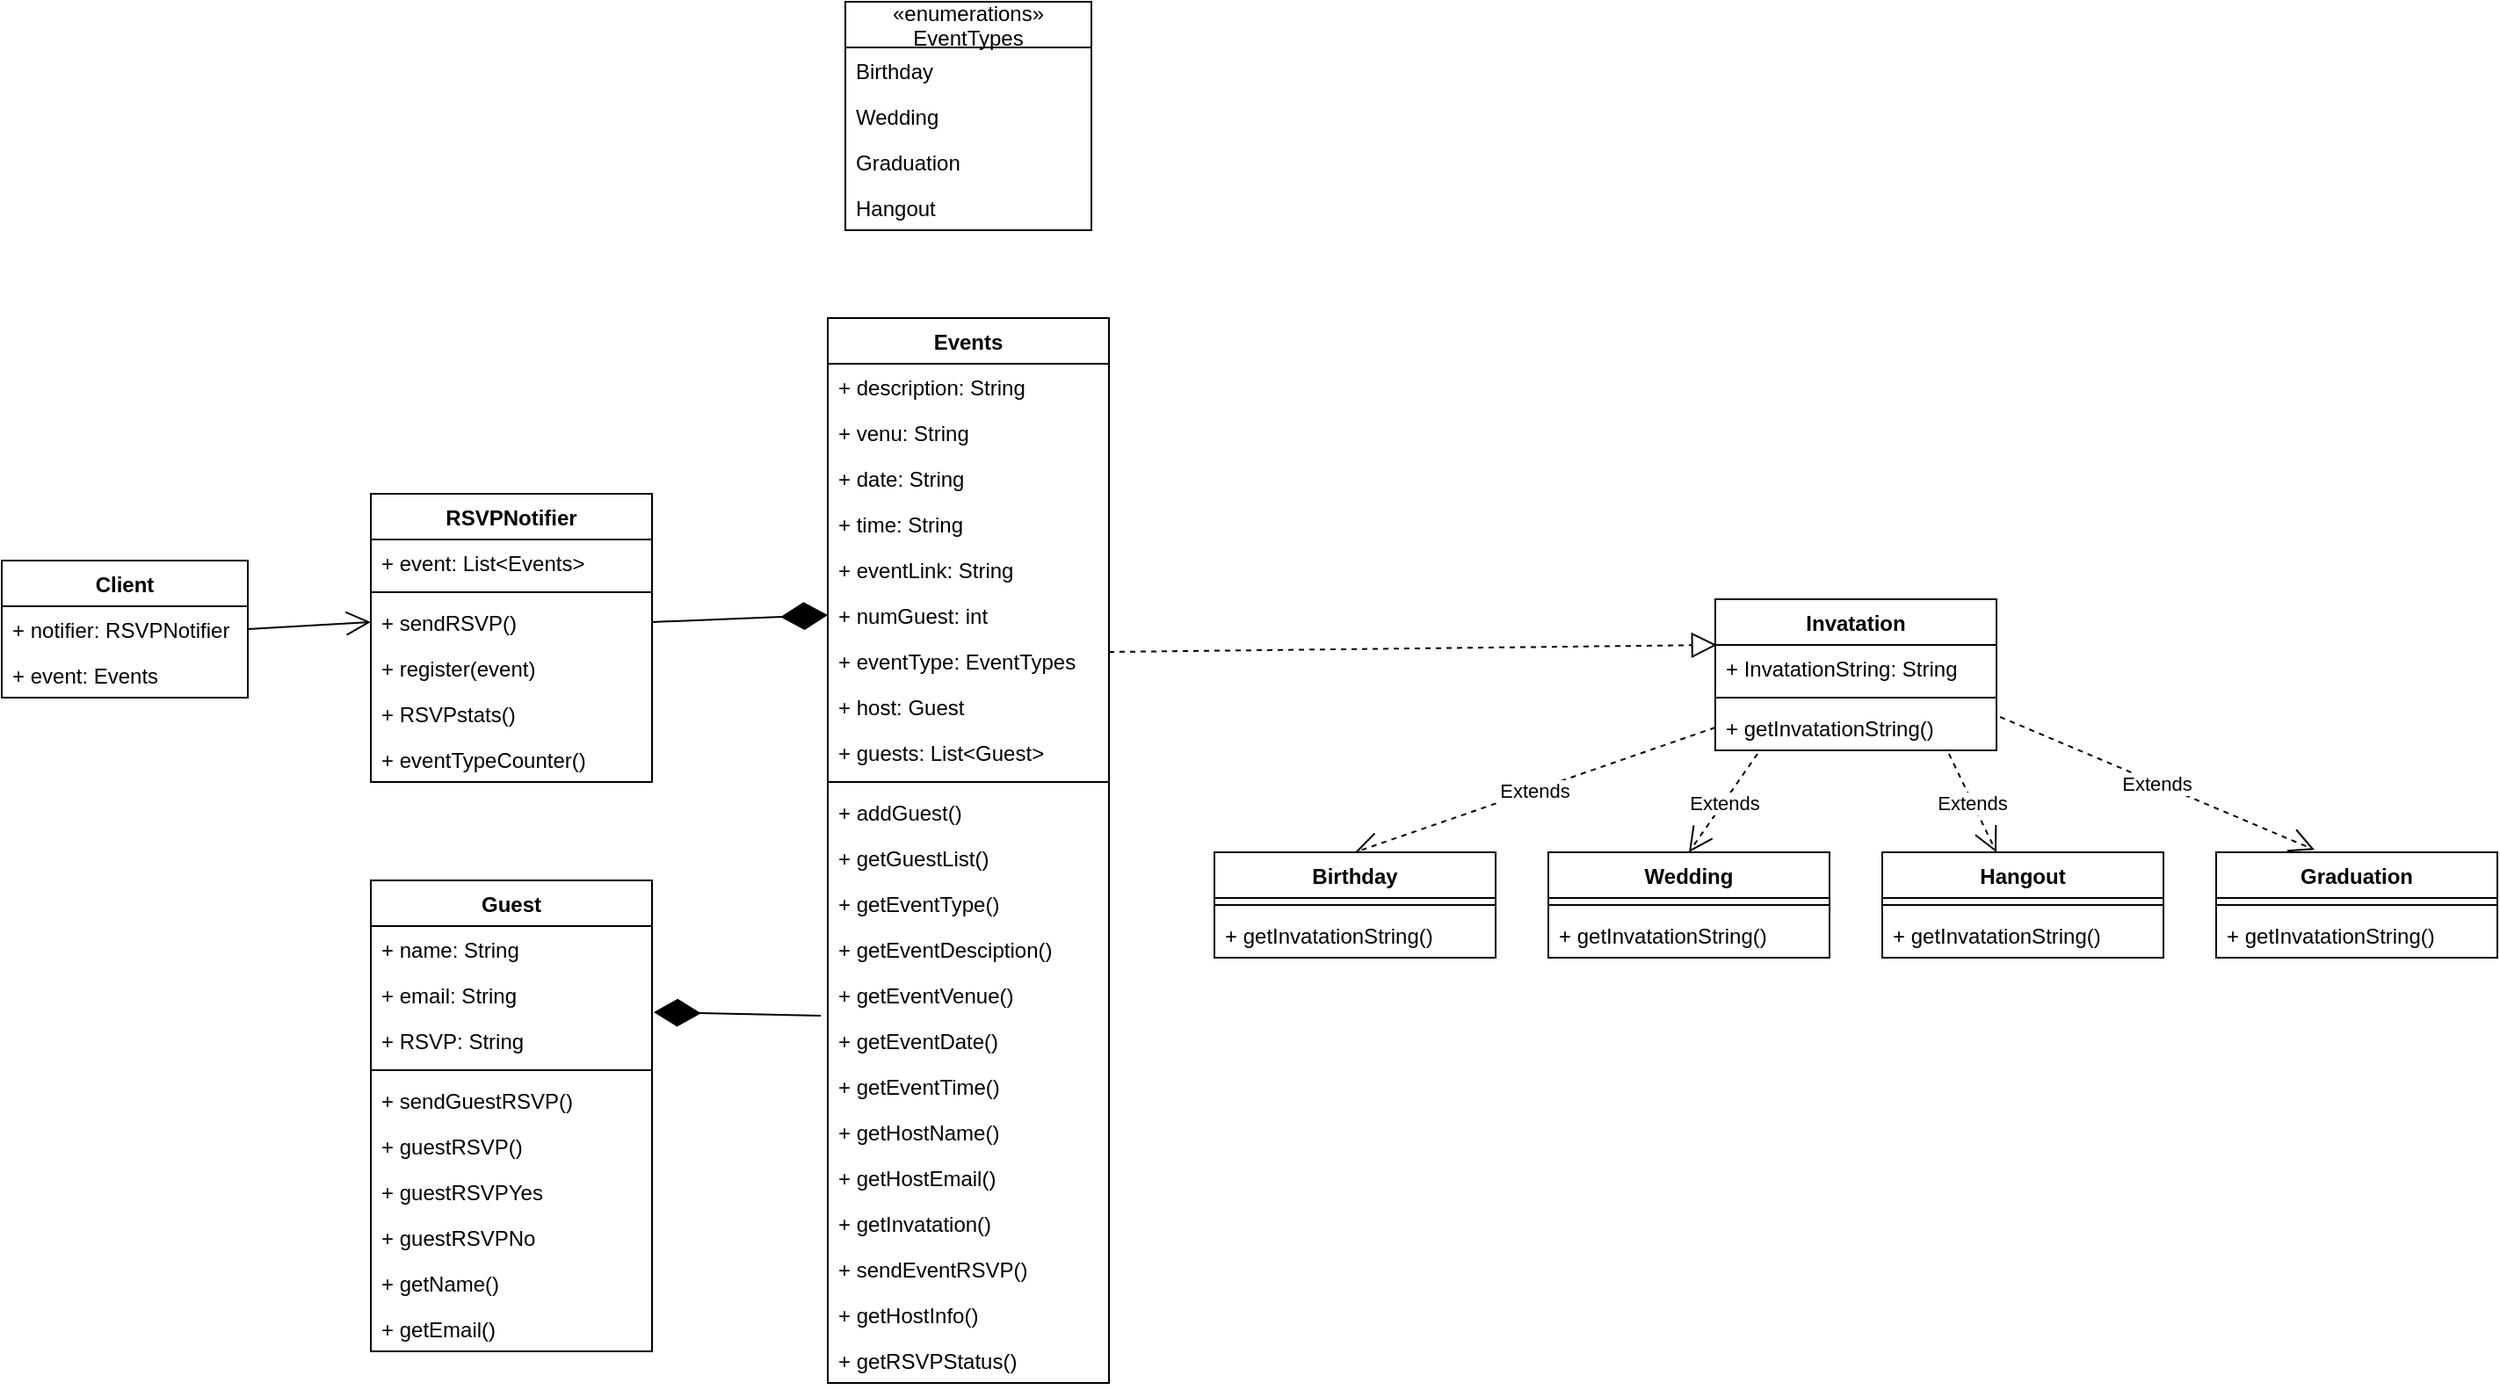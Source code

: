 <mxfile version="13.7.7" type="device"><diagram id="n76bNzCy4CvKaslNPOGh" name="Page-1"><mxGraphModel dx="1426" dy="707" grid="1" gridSize="10" guides="1" tooltips="1" connect="1" arrows="1" fold="1" page="1" pageScale="1" pageWidth="850" pageHeight="1100" math="0" shadow="0"><root><mxCell id="0"/><mxCell id="1" parent="0"/><mxCell id="qUTj6CMBbtaSkT5nJexN-10" value="Events" style="swimlane;fontStyle=1;align=center;verticalAlign=top;childLayout=stackLayout;horizontal=1;startSize=26;horizontalStack=0;resizeParent=1;resizeParentMax=0;resizeLast=0;collapsible=1;marginBottom=0;" parent="1" vertex="1"><mxGeometry x="480" y="240" width="160" height="606" as="geometry"/></mxCell><mxCell id="qUTj6CMBbtaSkT5nJexN-11" value="+ description: String" style="text;strokeColor=none;fillColor=none;align=left;verticalAlign=top;spacingLeft=4;spacingRight=4;overflow=hidden;rotatable=0;points=[[0,0.5],[1,0.5]];portConstraint=eastwest;" parent="qUTj6CMBbtaSkT5nJexN-10" vertex="1"><mxGeometry y="26" width="160" height="26" as="geometry"/></mxCell><mxCell id="qUTj6CMBbtaSkT5nJexN-14" value="+ venu: String" style="text;strokeColor=none;fillColor=none;align=left;verticalAlign=top;spacingLeft=4;spacingRight=4;overflow=hidden;rotatable=0;points=[[0,0.5],[1,0.5]];portConstraint=eastwest;" parent="qUTj6CMBbtaSkT5nJexN-10" vertex="1"><mxGeometry y="52" width="160" height="26" as="geometry"/></mxCell><mxCell id="qUTj6CMBbtaSkT5nJexN-18" value="+ date: String" style="text;strokeColor=none;fillColor=none;align=left;verticalAlign=top;spacingLeft=4;spacingRight=4;overflow=hidden;rotatable=0;points=[[0,0.5],[1,0.5]];portConstraint=eastwest;" parent="qUTj6CMBbtaSkT5nJexN-10" vertex="1"><mxGeometry y="78" width="160" height="26" as="geometry"/></mxCell><mxCell id="qUTj6CMBbtaSkT5nJexN-16" value="+ time: String" style="text;strokeColor=none;fillColor=none;align=left;verticalAlign=top;spacingLeft=4;spacingRight=4;overflow=hidden;rotatable=0;points=[[0,0.5],[1,0.5]];portConstraint=eastwest;" parent="qUTj6CMBbtaSkT5nJexN-10" vertex="1"><mxGeometry y="104" width="160" height="26" as="geometry"/></mxCell><mxCell id="qUTj6CMBbtaSkT5nJexN-19" value="+ eventLink: String" style="text;strokeColor=none;fillColor=none;align=left;verticalAlign=top;spacingLeft=4;spacingRight=4;overflow=hidden;rotatable=0;points=[[0,0.5],[1,0.5]];portConstraint=eastwest;" parent="qUTj6CMBbtaSkT5nJexN-10" vertex="1"><mxGeometry y="130" width="160" height="26" as="geometry"/></mxCell><mxCell id="qUTj6CMBbtaSkT5nJexN-17" value="+ numGuest: int" style="text;strokeColor=none;fillColor=none;align=left;verticalAlign=top;spacingLeft=4;spacingRight=4;overflow=hidden;rotatable=0;points=[[0,0.5],[1,0.5]];portConstraint=eastwest;" parent="qUTj6CMBbtaSkT5nJexN-10" vertex="1"><mxGeometry y="156" width="160" height="26" as="geometry"/></mxCell><mxCell id="qUTj6CMBbtaSkT5nJexN-15" value="+ eventType: EventTypes" style="text;strokeColor=none;fillColor=none;align=left;verticalAlign=top;spacingLeft=4;spacingRight=4;overflow=hidden;rotatable=0;points=[[0,0.5],[1,0.5]];portConstraint=eastwest;" parent="qUTj6CMBbtaSkT5nJexN-10" vertex="1"><mxGeometry y="182" width="160" height="26" as="geometry"/></mxCell><mxCell id="qUTj6CMBbtaSkT5nJexN-21" value="+ host: Guest" style="text;strokeColor=none;fillColor=none;align=left;verticalAlign=top;spacingLeft=4;spacingRight=4;overflow=hidden;rotatable=0;points=[[0,0.5],[1,0.5]];portConstraint=eastwest;" parent="qUTj6CMBbtaSkT5nJexN-10" vertex="1"><mxGeometry y="208" width="160" height="26" as="geometry"/></mxCell><mxCell id="qUTj6CMBbtaSkT5nJexN-22" value="+ guests: List&lt;Guest&gt;" style="text;strokeColor=none;fillColor=none;align=left;verticalAlign=top;spacingLeft=4;spacingRight=4;overflow=hidden;rotatable=0;points=[[0,0.5],[1,0.5]];portConstraint=eastwest;" parent="qUTj6CMBbtaSkT5nJexN-10" vertex="1"><mxGeometry y="234" width="160" height="26" as="geometry"/></mxCell><mxCell id="qUTj6CMBbtaSkT5nJexN-12" value="" style="line;strokeWidth=1;fillColor=none;align=left;verticalAlign=middle;spacingTop=-1;spacingLeft=3;spacingRight=3;rotatable=0;labelPosition=right;points=[];portConstraint=eastwest;" parent="qUTj6CMBbtaSkT5nJexN-10" vertex="1"><mxGeometry y="260" width="160" height="8" as="geometry"/></mxCell><mxCell id="OKzucAHMiXm3F-Tn6hiY-34" value="+ addGuest()" style="text;strokeColor=none;fillColor=none;align=left;verticalAlign=top;spacingLeft=4;spacingRight=4;overflow=hidden;rotatable=0;points=[[0,0.5],[1,0.5]];portConstraint=eastwest;" vertex="1" parent="qUTj6CMBbtaSkT5nJexN-10"><mxGeometry y="268" width="160" height="26" as="geometry"/></mxCell><mxCell id="OKzucAHMiXm3F-Tn6hiY-36" value="+ getGuestList()" style="text;strokeColor=none;fillColor=none;align=left;verticalAlign=top;spacingLeft=4;spacingRight=4;overflow=hidden;rotatable=0;points=[[0,0.5],[1,0.5]];portConstraint=eastwest;" vertex="1" parent="qUTj6CMBbtaSkT5nJexN-10"><mxGeometry y="294" width="160" height="26" as="geometry"/></mxCell><mxCell id="OKzucAHMiXm3F-Tn6hiY-38" value="+ getEventType()" style="text;strokeColor=none;fillColor=none;align=left;verticalAlign=top;spacingLeft=4;spacingRight=4;overflow=hidden;rotatable=0;points=[[0,0.5],[1,0.5]];portConstraint=eastwest;" vertex="1" parent="qUTj6CMBbtaSkT5nJexN-10"><mxGeometry y="320" width="160" height="26" as="geometry"/></mxCell><mxCell id="OKzucAHMiXm3F-Tn6hiY-37" value="+ getEventDesciption()" style="text;strokeColor=none;fillColor=none;align=left;verticalAlign=top;spacingLeft=4;spacingRight=4;overflow=hidden;rotatable=0;points=[[0,0.5],[1,0.5]];portConstraint=eastwest;" vertex="1" parent="qUTj6CMBbtaSkT5nJexN-10"><mxGeometry y="346" width="160" height="26" as="geometry"/></mxCell><mxCell id="OKzucAHMiXm3F-Tn6hiY-35" value="+ getEventVenue()" style="text;strokeColor=none;fillColor=none;align=left;verticalAlign=top;spacingLeft=4;spacingRight=4;overflow=hidden;rotatable=0;points=[[0,0.5],[1,0.5]];portConstraint=eastwest;" vertex="1" parent="qUTj6CMBbtaSkT5nJexN-10"><mxGeometry y="372" width="160" height="26" as="geometry"/></mxCell><mxCell id="OKzucAHMiXm3F-Tn6hiY-39" value="+ getEventDate()" style="text;strokeColor=none;fillColor=none;align=left;verticalAlign=top;spacingLeft=4;spacingRight=4;overflow=hidden;rotatable=0;points=[[0,0.5],[1,0.5]];portConstraint=eastwest;" vertex="1" parent="qUTj6CMBbtaSkT5nJexN-10"><mxGeometry y="398" width="160" height="26" as="geometry"/></mxCell><mxCell id="OKzucAHMiXm3F-Tn6hiY-40" value="+ getEventTime()" style="text;strokeColor=none;fillColor=none;align=left;verticalAlign=top;spacingLeft=4;spacingRight=4;overflow=hidden;rotatable=0;points=[[0,0.5],[1,0.5]];portConstraint=eastwest;" vertex="1" parent="qUTj6CMBbtaSkT5nJexN-10"><mxGeometry y="424" width="160" height="26" as="geometry"/></mxCell><mxCell id="qUTj6CMBbtaSkT5nJexN-13" value="+ getHostName()" style="text;strokeColor=none;fillColor=none;align=left;verticalAlign=top;spacingLeft=4;spacingRight=4;overflow=hidden;rotatable=0;points=[[0,0.5],[1,0.5]];portConstraint=eastwest;" parent="qUTj6CMBbtaSkT5nJexN-10" vertex="1"><mxGeometry y="450" width="160" height="26" as="geometry"/></mxCell><mxCell id="OKzucAHMiXm3F-Tn6hiY-41" value="+ getHostEmail()" style="text;strokeColor=none;fillColor=none;align=left;verticalAlign=top;spacingLeft=4;spacingRight=4;overflow=hidden;rotatable=0;points=[[0,0.5],[1,0.5]];portConstraint=eastwest;" vertex="1" parent="qUTj6CMBbtaSkT5nJexN-10"><mxGeometry y="476" width="160" height="26" as="geometry"/></mxCell><mxCell id="OKzucAHMiXm3F-Tn6hiY-43" value="+ getInvatation()" style="text;strokeColor=none;fillColor=none;align=left;verticalAlign=top;spacingLeft=4;spacingRight=4;overflow=hidden;rotatable=0;points=[[0,0.5],[1,0.5]];portConstraint=eastwest;" vertex="1" parent="qUTj6CMBbtaSkT5nJexN-10"><mxGeometry y="502" width="160" height="26" as="geometry"/></mxCell><mxCell id="OKzucAHMiXm3F-Tn6hiY-42" value="+ sendEventRSVP()" style="text;strokeColor=none;fillColor=none;align=left;verticalAlign=top;spacingLeft=4;spacingRight=4;overflow=hidden;rotatable=0;points=[[0,0.5],[1,0.5]];portConstraint=eastwest;" vertex="1" parent="qUTj6CMBbtaSkT5nJexN-10"><mxGeometry y="528" width="160" height="26" as="geometry"/></mxCell><mxCell id="OKzucAHMiXm3F-Tn6hiY-45" value="+ getHostInfo()" style="text;strokeColor=none;fillColor=none;align=left;verticalAlign=top;spacingLeft=4;spacingRight=4;overflow=hidden;rotatable=0;points=[[0,0.5],[1,0.5]];portConstraint=eastwest;" vertex="1" parent="qUTj6CMBbtaSkT5nJexN-10"><mxGeometry y="554" width="160" height="26" as="geometry"/></mxCell><mxCell id="OKzucAHMiXm3F-Tn6hiY-44" value="+ getRSVPStatus()" style="text;strokeColor=none;fillColor=none;align=left;verticalAlign=top;spacingLeft=4;spacingRight=4;overflow=hidden;rotatable=0;points=[[0,0.5],[1,0.5]];portConstraint=eastwest;" vertex="1" parent="qUTj6CMBbtaSkT5nJexN-10"><mxGeometry y="580" width="160" height="26" as="geometry"/></mxCell><mxCell id="OKzucAHMiXm3F-Tn6hiY-24" value="Extends" style="endArrow=open;endSize=12;dashed=1;html=1;exitX=0;exitY=0.5;exitDx=0;exitDy=0;entryX=0.5;entryY=0;entryDx=0;entryDy=0;" edge="1" parent="1" source="OKzucAHMiXm3F-Tn6hiY-6" target="OKzucAHMiXm3F-Tn6hiY-16"><mxGeometry width="160" relative="1" as="geometry"><mxPoint x="730" y="454" as="sourcePoint"/><mxPoint x="890" y="454" as="targetPoint"/></mxGeometry></mxCell><mxCell id="OKzucAHMiXm3F-Tn6hiY-25" value="Extends" style="endArrow=open;endSize=12;dashed=1;html=1;exitX=0.15;exitY=1.077;exitDx=0;exitDy=0;entryX=0.5;entryY=0;entryDx=0;entryDy=0;exitPerimeter=0;" edge="1" parent="1" source="OKzucAHMiXm3F-Tn6hiY-6" target="OKzucAHMiXm3F-Tn6hiY-12"><mxGeometry width="160" relative="1" as="geometry"><mxPoint x="995" y="483" as="sourcePoint"/><mxPoint x="790" y="554" as="targetPoint"/></mxGeometry></mxCell><mxCell id="OKzucAHMiXm3F-Tn6hiY-26" value="Extends" style="endArrow=open;endSize=12;dashed=1;html=1;exitX=0.831;exitY=1.077;exitDx=0;exitDy=0;entryX=0.406;entryY=0;entryDx=0;entryDy=0;exitPerimeter=0;entryPerimeter=0;" edge="1" parent="1" source="OKzucAHMiXm3F-Tn6hiY-6" target="OKzucAHMiXm3F-Tn6hiY-8"><mxGeometry width="160" relative="1" as="geometry"><mxPoint x="1005" y="493" as="sourcePoint"/><mxPoint x="800" y="564" as="targetPoint"/></mxGeometry></mxCell><mxCell id="OKzucAHMiXm3F-Tn6hiY-27" value="Extends" style="endArrow=open;endSize=12;dashed=1;html=1;exitX=1.013;exitY=0.269;exitDx=0;exitDy=0;entryX=0.35;entryY=-0.023;entryDx=0;entryDy=0;exitPerimeter=0;entryPerimeter=0;" edge="1" parent="1" source="OKzucAHMiXm3F-Tn6hiY-6" target="OKzucAHMiXm3F-Tn6hiY-20"><mxGeometry width="160" relative="1" as="geometry"><mxPoint x="1015" y="503" as="sourcePoint"/><mxPoint x="810" y="574" as="targetPoint"/></mxGeometry></mxCell><mxCell id="qUTj6CMBbtaSkT5nJexN-5" value="RSVPNotifier" style="swimlane;fontStyle=1;align=center;verticalAlign=top;childLayout=stackLayout;horizontal=1;startSize=26;horizontalStack=0;resizeParent=1;resizeParentMax=0;resizeLast=0;collapsible=1;marginBottom=0;" parent="1" vertex="1"><mxGeometry x="220" y="340" width="160" height="164" as="geometry"/></mxCell><mxCell id="qUTj6CMBbtaSkT5nJexN-6" value="+ event: List&lt;Events&gt;" style="text;strokeColor=none;fillColor=none;align=left;verticalAlign=top;spacingLeft=4;spacingRight=4;overflow=hidden;rotatable=0;points=[[0,0.5],[1,0.5]];portConstraint=eastwest;" parent="qUTj6CMBbtaSkT5nJexN-5" vertex="1"><mxGeometry y="26" width="160" height="26" as="geometry"/></mxCell><mxCell id="qUTj6CMBbtaSkT5nJexN-7" value="" style="line;strokeWidth=1;fillColor=none;align=left;verticalAlign=middle;spacingTop=-1;spacingLeft=3;spacingRight=3;rotatable=0;labelPosition=right;points=[];portConstraint=eastwest;" parent="qUTj6CMBbtaSkT5nJexN-5" vertex="1"><mxGeometry y="52" width="160" height="8" as="geometry"/></mxCell><mxCell id="qUTj6CMBbtaSkT5nJexN-9" value="+ sendRSVP()" style="text;strokeColor=none;fillColor=none;align=left;verticalAlign=top;spacingLeft=4;spacingRight=4;overflow=hidden;rotatable=0;points=[[0,0.5],[1,0.5]];portConstraint=eastwest;" parent="qUTj6CMBbtaSkT5nJexN-5" vertex="1"><mxGeometry y="60" width="160" height="26" as="geometry"/></mxCell><mxCell id="qUTj6CMBbtaSkT5nJexN-8" value="+ register(event)" style="text;strokeColor=none;fillColor=none;align=left;verticalAlign=top;spacingLeft=4;spacingRight=4;overflow=hidden;rotatable=0;points=[[0,0.5],[1,0.5]];portConstraint=eastwest;" parent="qUTj6CMBbtaSkT5nJexN-5" vertex="1"><mxGeometry y="86" width="160" height="26" as="geometry"/></mxCell><mxCell id="OKzucAHMiXm3F-Tn6hiY-29" value="+ RSVPstats()" style="text;strokeColor=none;fillColor=none;align=left;verticalAlign=top;spacingLeft=4;spacingRight=4;overflow=hidden;rotatable=0;points=[[0,0.5],[1,0.5]];portConstraint=eastwest;" vertex="1" parent="qUTj6CMBbtaSkT5nJexN-5"><mxGeometry y="112" width="160" height="26" as="geometry"/></mxCell><mxCell id="OKzucAHMiXm3F-Tn6hiY-28" value="+ eventTypeCounter()" style="text;strokeColor=none;fillColor=none;align=left;verticalAlign=top;spacingLeft=4;spacingRight=4;overflow=hidden;rotatable=0;points=[[0,0.5],[1,0.5]];portConstraint=eastwest;" vertex="1" parent="qUTj6CMBbtaSkT5nJexN-5"><mxGeometry y="138" width="160" height="26" as="geometry"/></mxCell><mxCell id="OKzucAHMiXm3F-Tn6hiY-46" value="Client" style="swimlane;fontStyle=1;childLayout=stackLayout;horizontal=1;startSize=26;fillColor=none;horizontalStack=0;resizeParent=1;resizeParentMax=0;resizeLast=0;collapsible=1;marginBottom=0;" vertex="1" parent="1"><mxGeometry x="10" y="378" width="140" height="78" as="geometry"/></mxCell><mxCell id="OKzucAHMiXm3F-Tn6hiY-47" value="+ notifier: RSVPNotifier" style="text;strokeColor=none;fillColor=none;align=left;verticalAlign=top;spacingLeft=4;spacingRight=4;overflow=hidden;rotatable=0;points=[[0,0.5],[1,0.5]];portConstraint=eastwest;" vertex="1" parent="OKzucAHMiXm3F-Tn6hiY-46"><mxGeometry y="26" width="140" height="26" as="geometry"/></mxCell><mxCell id="OKzucAHMiXm3F-Tn6hiY-48" value="+ event: Events" style="text;strokeColor=none;fillColor=none;align=left;verticalAlign=top;spacingLeft=4;spacingRight=4;overflow=hidden;rotatable=0;points=[[0,0.5],[1,0.5]];portConstraint=eastwest;" vertex="1" parent="OKzucAHMiXm3F-Tn6hiY-46"><mxGeometry y="52" width="140" height="26" as="geometry"/></mxCell><mxCell id="OKzucAHMiXm3F-Tn6hiY-16" value="Birthday" style="swimlane;fontStyle=1;align=center;verticalAlign=top;childLayout=stackLayout;horizontal=1;startSize=26;horizontalStack=0;resizeParent=1;resizeParentMax=0;resizeLast=0;collapsible=1;marginBottom=0;" vertex="1" parent="1"><mxGeometry x="700" y="544" width="160" height="60" as="geometry"/></mxCell><mxCell id="OKzucAHMiXm3F-Tn6hiY-18" value="" style="line;strokeWidth=1;fillColor=none;align=left;verticalAlign=middle;spacingTop=-1;spacingLeft=3;spacingRight=3;rotatable=0;labelPosition=right;points=[];portConstraint=eastwest;" vertex="1" parent="OKzucAHMiXm3F-Tn6hiY-16"><mxGeometry y="26" width="160" height="8" as="geometry"/></mxCell><mxCell id="OKzucAHMiXm3F-Tn6hiY-19" value="+ getInvatationString()" style="text;strokeColor=none;fillColor=none;align=left;verticalAlign=top;spacingLeft=4;spacingRight=4;overflow=hidden;rotatable=0;points=[[0,0.5],[1,0.5]];portConstraint=eastwest;" vertex="1" parent="OKzucAHMiXm3F-Tn6hiY-16"><mxGeometry y="34" width="160" height="26" as="geometry"/></mxCell><mxCell id="OKzucAHMiXm3F-Tn6hiY-12" value="Wedding" style="swimlane;fontStyle=1;align=center;verticalAlign=top;childLayout=stackLayout;horizontal=1;startSize=26;horizontalStack=0;resizeParent=1;resizeParentMax=0;resizeLast=0;collapsible=1;marginBottom=0;" vertex="1" parent="1"><mxGeometry x="890" y="544" width="160" height="60" as="geometry"/></mxCell><mxCell id="OKzucAHMiXm3F-Tn6hiY-14" value="" style="line;strokeWidth=1;fillColor=none;align=left;verticalAlign=middle;spacingTop=-1;spacingLeft=3;spacingRight=3;rotatable=0;labelPosition=right;points=[];portConstraint=eastwest;" vertex="1" parent="OKzucAHMiXm3F-Tn6hiY-12"><mxGeometry y="26" width="160" height="8" as="geometry"/></mxCell><mxCell id="OKzucAHMiXm3F-Tn6hiY-15" value="+ getInvatationString()" style="text;strokeColor=none;fillColor=none;align=left;verticalAlign=top;spacingLeft=4;spacingRight=4;overflow=hidden;rotatable=0;points=[[0,0.5],[1,0.5]];portConstraint=eastwest;" vertex="1" parent="OKzucAHMiXm3F-Tn6hiY-12"><mxGeometry y="34" width="160" height="26" as="geometry"/></mxCell><mxCell id="OKzucAHMiXm3F-Tn6hiY-8" value="Hangout" style="swimlane;fontStyle=1;align=center;verticalAlign=top;childLayout=stackLayout;horizontal=1;startSize=26;horizontalStack=0;resizeParent=1;resizeParentMax=0;resizeLast=0;collapsible=1;marginBottom=0;" vertex="1" parent="1"><mxGeometry x="1080" y="544" width="160" height="60" as="geometry"/></mxCell><mxCell id="OKzucAHMiXm3F-Tn6hiY-10" value="" style="line;strokeWidth=1;fillColor=none;align=left;verticalAlign=middle;spacingTop=-1;spacingLeft=3;spacingRight=3;rotatable=0;labelPosition=right;points=[];portConstraint=eastwest;" vertex="1" parent="OKzucAHMiXm3F-Tn6hiY-8"><mxGeometry y="26" width="160" height="8" as="geometry"/></mxCell><mxCell id="OKzucAHMiXm3F-Tn6hiY-11" value="+ getInvatationString()" style="text;strokeColor=none;fillColor=none;align=left;verticalAlign=top;spacingLeft=4;spacingRight=4;overflow=hidden;rotatable=0;points=[[0,0.5],[1,0.5]];portConstraint=eastwest;" vertex="1" parent="OKzucAHMiXm3F-Tn6hiY-8"><mxGeometry y="34" width="160" height="26" as="geometry"/></mxCell><mxCell id="OKzucAHMiXm3F-Tn6hiY-20" value="Graduation" style="swimlane;fontStyle=1;align=center;verticalAlign=top;childLayout=stackLayout;horizontal=1;startSize=26;horizontalStack=0;resizeParent=1;resizeParentMax=0;resizeLast=0;collapsible=1;marginBottom=0;" vertex="1" parent="1"><mxGeometry x="1270" y="544" width="160" height="60" as="geometry"/></mxCell><mxCell id="OKzucAHMiXm3F-Tn6hiY-22" value="" style="line;strokeWidth=1;fillColor=none;align=left;verticalAlign=middle;spacingTop=-1;spacingLeft=3;spacingRight=3;rotatable=0;labelPosition=right;points=[];portConstraint=eastwest;" vertex="1" parent="OKzucAHMiXm3F-Tn6hiY-20"><mxGeometry y="26" width="160" height="8" as="geometry"/></mxCell><mxCell id="OKzucAHMiXm3F-Tn6hiY-23" value="+ getInvatationString()" style="text;strokeColor=none;fillColor=none;align=left;verticalAlign=top;spacingLeft=4;spacingRight=4;overflow=hidden;rotatable=0;points=[[0,0.5],[1,0.5]];portConstraint=eastwest;" vertex="1" parent="OKzucAHMiXm3F-Tn6hiY-20"><mxGeometry y="34" width="160" height="26" as="geometry"/></mxCell><mxCell id="OKzucAHMiXm3F-Tn6hiY-1" value="Invatation" style="swimlane;fontStyle=1;align=center;verticalAlign=top;childLayout=stackLayout;horizontal=1;startSize=26;horizontalStack=0;resizeParent=1;resizeParentMax=0;resizeLast=0;collapsible=1;marginBottom=0;" vertex="1" parent="1"><mxGeometry x="985" y="400" width="160" height="86" as="geometry"/></mxCell><mxCell id="OKzucAHMiXm3F-Tn6hiY-2" value="+ InvatationString: String" style="text;strokeColor=none;fillColor=none;align=left;verticalAlign=top;spacingLeft=4;spacingRight=4;overflow=hidden;rotatable=0;points=[[0,0.5],[1,0.5]];portConstraint=eastwest;" vertex="1" parent="OKzucAHMiXm3F-Tn6hiY-1"><mxGeometry y="26" width="160" height="26" as="geometry"/></mxCell><mxCell id="OKzucAHMiXm3F-Tn6hiY-5" value="" style="line;strokeWidth=1;fillColor=none;align=left;verticalAlign=middle;spacingTop=-1;spacingLeft=3;spacingRight=3;rotatable=0;labelPosition=right;points=[];portConstraint=eastwest;" vertex="1" parent="OKzucAHMiXm3F-Tn6hiY-1"><mxGeometry y="52" width="160" height="8" as="geometry"/></mxCell><mxCell id="OKzucAHMiXm3F-Tn6hiY-6" value="+ getInvatationString()" style="text;strokeColor=none;fillColor=none;align=left;verticalAlign=top;spacingLeft=4;spacingRight=4;overflow=hidden;rotatable=0;points=[[0,0.5],[1,0.5]];portConstraint=eastwest;" vertex="1" parent="OKzucAHMiXm3F-Tn6hiY-1"><mxGeometry y="60" width="160" height="26" as="geometry"/></mxCell><mxCell id="qUTj6CMBbtaSkT5nJexN-23" value="Guest" style="swimlane;fontStyle=1;align=center;verticalAlign=top;childLayout=stackLayout;horizontal=1;startSize=26;horizontalStack=0;resizeParent=1;resizeParentMax=0;resizeLast=0;collapsible=1;marginBottom=0;" parent="1" vertex="1"><mxGeometry x="220" y="560" width="160" height="268" as="geometry"/></mxCell><mxCell id="qUTj6CMBbtaSkT5nJexN-24" value="+ name: String" style="text;strokeColor=none;fillColor=none;align=left;verticalAlign=top;spacingLeft=4;spacingRight=4;overflow=hidden;rotatable=0;points=[[0,0.5],[1,0.5]];portConstraint=eastwest;" parent="qUTj6CMBbtaSkT5nJexN-23" vertex="1"><mxGeometry y="26" width="160" height="26" as="geometry"/></mxCell><mxCell id="qUTj6CMBbtaSkT5nJexN-25" value="+ email: String" style="text;strokeColor=none;fillColor=none;align=left;verticalAlign=top;spacingLeft=4;spacingRight=4;overflow=hidden;rotatable=0;points=[[0,0.5],[1,0.5]];portConstraint=eastwest;" parent="qUTj6CMBbtaSkT5nJexN-23" vertex="1"><mxGeometry y="52" width="160" height="26" as="geometry"/></mxCell><mxCell id="qUTj6CMBbtaSkT5nJexN-26" value="+ RSVP: String" style="text;strokeColor=none;fillColor=none;align=left;verticalAlign=top;spacingLeft=4;spacingRight=4;overflow=hidden;rotatable=0;points=[[0,0.5],[1,0.5]];portConstraint=eastwest;" parent="qUTj6CMBbtaSkT5nJexN-23" vertex="1"><mxGeometry y="78" width="160" height="26" as="geometry"/></mxCell><mxCell id="qUTj6CMBbtaSkT5nJexN-33" value="" style="line;strokeWidth=1;fillColor=none;align=left;verticalAlign=middle;spacingTop=-1;spacingLeft=3;spacingRight=3;rotatable=0;labelPosition=right;points=[];portConstraint=eastwest;" parent="qUTj6CMBbtaSkT5nJexN-23" vertex="1"><mxGeometry y="104" width="160" height="8" as="geometry"/></mxCell><mxCell id="qUTj6CMBbtaSkT5nJexN-35" value="+ sendGuestRSVP()" style="text;strokeColor=none;fillColor=none;align=left;verticalAlign=top;spacingLeft=4;spacingRight=4;overflow=hidden;rotatable=0;points=[[0,0.5],[1,0.5]];portConstraint=eastwest;" parent="qUTj6CMBbtaSkT5nJexN-23" vertex="1"><mxGeometry y="112" width="160" height="26" as="geometry"/></mxCell><mxCell id="qUTj6CMBbtaSkT5nJexN-34" value="+ guestRSVP()" style="text;strokeColor=none;fillColor=none;align=left;verticalAlign=top;spacingLeft=4;spacingRight=4;overflow=hidden;rotatable=0;points=[[0,0.5],[1,0.5]];portConstraint=eastwest;" parent="qUTj6CMBbtaSkT5nJexN-23" vertex="1"><mxGeometry y="138" width="160" height="26" as="geometry"/></mxCell><mxCell id="OKzucAHMiXm3F-Tn6hiY-30" value="+ guestRSVPYes" style="text;strokeColor=none;fillColor=none;align=left;verticalAlign=top;spacingLeft=4;spacingRight=4;overflow=hidden;rotatable=0;points=[[0,0.5],[1,0.5]];portConstraint=eastwest;" vertex="1" parent="qUTj6CMBbtaSkT5nJexN-23"><mxGeometry y="164" width="160" height="26" as="geometry"/></mxCell><mxCell id="OKzucAHMiXm3F-Tn6hiY-31" value="+ guestRSVPNo" style="text;strokeColor=none;fillColor=none;align=left;verticalAlign=top;spacingLeft=4;spacingRight=4;overflow=hidden;rotatable=0;points=[[0,0.5],[1,0.5]];portConstraint=eastwest;" vertex="1" parent="qUTj6CMBbtaSkT5nJexN-23"><mxGeometry y="190" width="160" height="26" as="geometry"/></mxCell><mxCell id="OKzucAHMiXm3F-Tn6hiY-32" value="+ getName()" style="text;strokeColor=none;fillColor=none;align=left;verticalAlign=top;spacingLeft=4;spacingRight=4;overflow=hidden;rotatable=0;points=[[0,0.5],[1,0.5]];portConstraint=eastwest;" vertex="1" parent="qUTj6CMBbtaSkT5nJexN-23"><mxGeometry y="216" width="160" height="26" as="geometry"/></mxCell><mxCell id="OKzucAHMiXm3F-Tn6hiY-33" value="+ getEmail()" style="text;strokeColor=none;fillColor=none;align=left;verticalAlign=top;spacingLeft=4;spacingRight=4;overflow=hidden;rotatable=0;points=[[0,0.5],[1,0.5]];portConstraint=eastwest;" vertex="1" parent="qUTj6CMBbtaSkT5nJexN-23"><mxGeometry y="242" width="160" height="26" as="geometry"/></mxCell><mxCell id="OKzucAHMiXm3F-Tn6hiY-50" value="" style="endArrow=diamondThin;endFill=1;endSize=24;html=1;exitX=1;exitY=0.5;exitDx=0;exitDy=0;entryX=0;entryY=0.5;entryDx=0;entryDy=0;" edge="1" parent="1" source="qUTj6CMBbtaSkT5nJexN-9" target="qUTj6CMBbtaSkT5nJexN-17"><mxGeometry width="160" relative="1" as="geometry"><mxPoint x="290" y="250" as="sourcePoint"/><mxPoint x="450" y="250" as="targetPoint"/></mxGeometry></mxCell><mxCell id="OKzucAHMiXm3F-Tn6hiY-51" value="" style="endArrow=diamondThin;endFill=1;endSize=24;html=1;exitX=-0.025;exitY=-0.038;exitDx=0;exitDy=0;entryX=1.006;entryY=-0.115;entryDx=0;entryDy=0;exitPerimeter=0;entryPerimeter=0;" edge="1" parent="1" source="OKzucAHMiXm3F-Tn6hiY-39" target="qUTj6CMBbtaSkT5nJexN-26"><mxGeometry width="160" relative="1" as="geometry"><mxPoint x="390" y="423" as="sourcePoint"/><mxPoint x="490" y="419" as="targetPoint"/></mxGeometry></mxCell><mxCell id="OKzucAHMiXm3F-Tn6hiY-54" value="" style="endArrow=block;dashed=1;endFill=0;endSize=12;html=1;entryX=0.006;entryY=0;entryDx=0;entryDy=0;entryPerimeter=0;" edge="1" parent="1" target="OKzucAHMiXm3F-Tn6hiY-2"><mxGeometry width="160" relative="1" as="geometry"><mxPoint x="640" y="430" as="sourcePoint"/><mxPoint x="800" y="430" as="targetPoint"/></mxGeometry></mxCell><mxCell id="WnAc6PE9gdIqPDl18MEY-4" value="«enumerations»&#10;EventTypes" style="swimlane;fontStyle=0;childLayout=stackLayout;horizontal=1;startSize=26;fillColor=none;horizontalStack=0;resizeParent=1;resizeParentMax=0;resizeLast=0;collapsible=1;marginBottom=0;" parent="1" vertex="1"><mxGeometry x="490" y="60" width="140" height="130" as="geometry"/></mxCell><mxCell id="WnAc6PE9gdIqPDl18MEY-5" value="Birthday" style="text;strokeColor=none;fillColor=none;align=left;verticalAlign=top;spacingLeft=4;spacingRight=4;overflow=hidden;rotatable=0;points=[[0,0.5],[1,0.5]];portConstraint=eastwest;" parent="WnAc6PE9gdIqPDl18MEY-4" vertex="1"><mxGeometry y="26" width="140" height="26" as="geometry"/></mxCell><mxCell id="WnAc6PE9gdIqPDl18MEY-6" value="Wedding" style="text;strokeColor=none;fillColor=none;align=left;verticalAlign=top;spacingLeft=4;spacingRight=4;overflow=hidden;rotatable=0;points=[[0,0.5],[1,0.5]];portConstraint=eastwest;" parent="WnAc6PE9gdIqPDl18MEY-4" vertex="1"><mxGeometry y="52" width="140" height="26" as="geometry"/></mxCell><mxCell id="WnAc6PE9gdIqPDl18MEY-7" value="Graduation" style="text;strokeColor=none;fillColor=none;align=left;verticalAlign=top;spacingLeft=4;spacingRight=4;overflow=hidden;rotatable=0;points=[[0,0.5],[1,0.5]];portConstraint=eastwest;" parent="WnAc6PE9gdIqPDl18MEY-4" vertex="1"><mxGeometry y="78" width="140" height="26" as="geometry"/></mxCell><mxCell id="WnAc6PE9gdIqPDl18MEY-8" value="Hangout" style="text;strokeColor=none;fillColor=none;align=left;verticalAlign=top;spacingLeft=4;spacingRight=4;overflow=hidden;rotatable=0;points=[[0,0.5],[1,0.5]];portConstraint=eastwest;" parent="WnAc6PE9gdIqPDl18MEY-4" vertex="1"><mxGeometry y="104" width="140" height="26" as="geometry"/></mxCell><mxCell id="OKzucAHMiXm3F-Tn6hiY-56" value="" style="endArrow=open;endFill=1;endSize=12;html=1;exitX=1;exitY=0.5;exitDx=0;exitDy=0;entryX=0;entryY=0.5;entryDx=0;entryDy=0;" edge="1" parent="1" source="OKzucAHMiXm3F-Tn6hiY-47" target="qUTj6CMBbtaSkT5nJexN-9"><mxGeometry width="160" relative="1" as="geometry"><mxPoint x="160" y="320" as="sourcePoint"/><mxPoint x="320" y="320" as="targetPoint"/></mxGeometry></mxCell></root></mxGraphModel></diagram></mxfile>